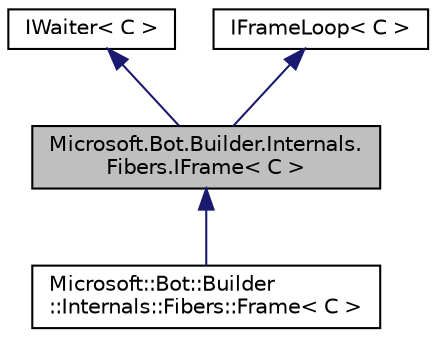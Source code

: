 digraph "Microsoft.Bot.Builder.Internals.Fibers.IFrame&lt; C &gt;"
{
  edge [fontname="Helvetica",fontsize="10",labelfontname="Helvetica",labelfontsize="10"];
  node [fontname="Helvetica",fontsize="10",shape=record];
  Node1 [label="Microsoft.Bot.Builder.Internals.\lFibers.IFrame\< C \>",height=0.2,width=0.4,color="black", fillcolor="grey75", style="filled", fontcolor="black"];
  Node2 -> Node1 [dir="back",color="midnightblue",fontsize="10",style="solid",fontname="Helvetica"];
  Node2 [label="IWaiter\< C \>",height=0.2,width=0.4,color="black", fillcolor="white", style="filled",URL="$d3/d42/interface_microsoft_1_1_bot_1_1_builder_1_1_internals_1_1_fibers_1_1_i_waiter.html"];
  Node3 -> Node1 [dir="back",color="midnightblue",fontsize="10",style="solid",fontname="Helvetica"];
  Node3 [label="IFrameLoop\< C \>",height=0.2,width=0.4,color="black", fillcolor="white", style="filled",URL="$dc/db7/interface_microsoft_1_1_bot_1_1_builder_1_1_internals_1_1_fibers_1_1_i_frame_loop.html"];
  Node1 -> Node4 [dir="back",color="midnightblue",fontsize="10",style="solid",fontname="Helvetica"];
  Node4 [label="Microsoft::Bot::Builder\l::Internals::Fibers::Frame\< C \>",height=0.2,width=0.4,color="black", fillcolor="white", style="filled",URL="$da/d03/class_microsoft_1_1_bot_1_1_builder_1_1_internals_1_1_fibers_1_1_frame.html"];
}
